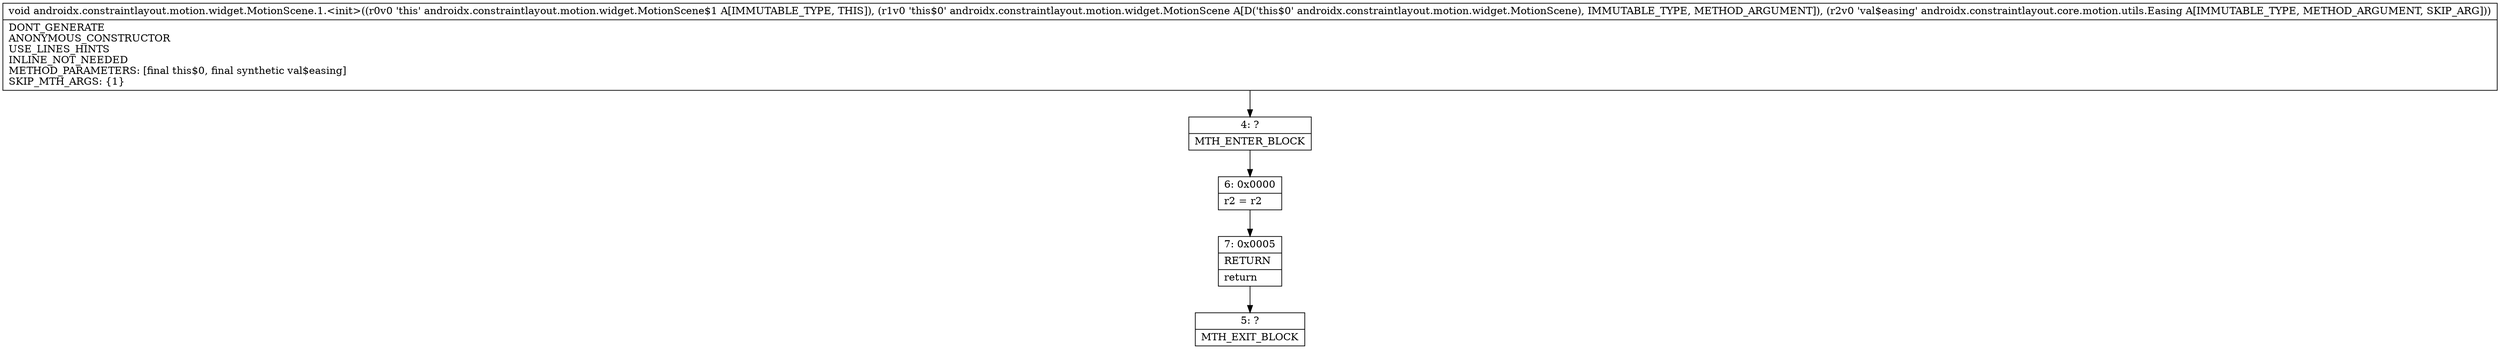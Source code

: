 digraph "CFG forandroidx.constraintlayout.motion.widget.MotionScene.1.\<init\>(Landroidx\/constraintlayout\/motion\/widget\/MotionScene;Landroidx\/constraintlayout\/core\/motion\/utils\/Easing;)V" {
Node_4 [shape=record,label="{4\:\ ?|MTH_ENTER_BLOCK\l}"];
Node_6 [shape=record,label="{6\:\ 0x0000|r2 = r2\l}"];
Node_7 [shape=record,label="{7\:\ 0x0005|RETURN\l|return\l}"];
Node_5 [shape=record,label="{5\:\ ?|MTH_EXIT_BLOCK\l}"];
MethodNode[shape=record,label="{void androidx.constraintlayout.motion.widget.MotionScene.1.\<init\>((r0v0 'this' androidx.constraintlayout.motion.widget.MotionScene$1 A[IMMUTABLE_TYPE, THIS]), (r1v0 'this$0' androidx.constraintlayout.motion.widget.MotionScene A[D('this$0' androidx.constraintlayout.motion.widget.MotionScene), IMMUTABLE_TYPE, METHOD_ARGUMENT]), (r2v0 'val$easing' androidx.constraintlayout.core.motion.utils.Easing A[IMMUTABLE_TYPE, METHOD_ARGUMENT, SKIP_ARG]))  | DONT_GENERATE\lANONYMOUS_CONSTRUCTOR\lUSE_LINES_HINTS\lINLINE_NOT_NEEDED\lMETHOD_PARAMETERS: [final this$0, final synthetic val$easing]\lSKIP_MTH_ARGS: \{1\}\l}"];
MethodNode -> Node_4;Node_4 -> Node_6;
Node_6 -> Node_7;
Node_7 -> Node_5;
}

